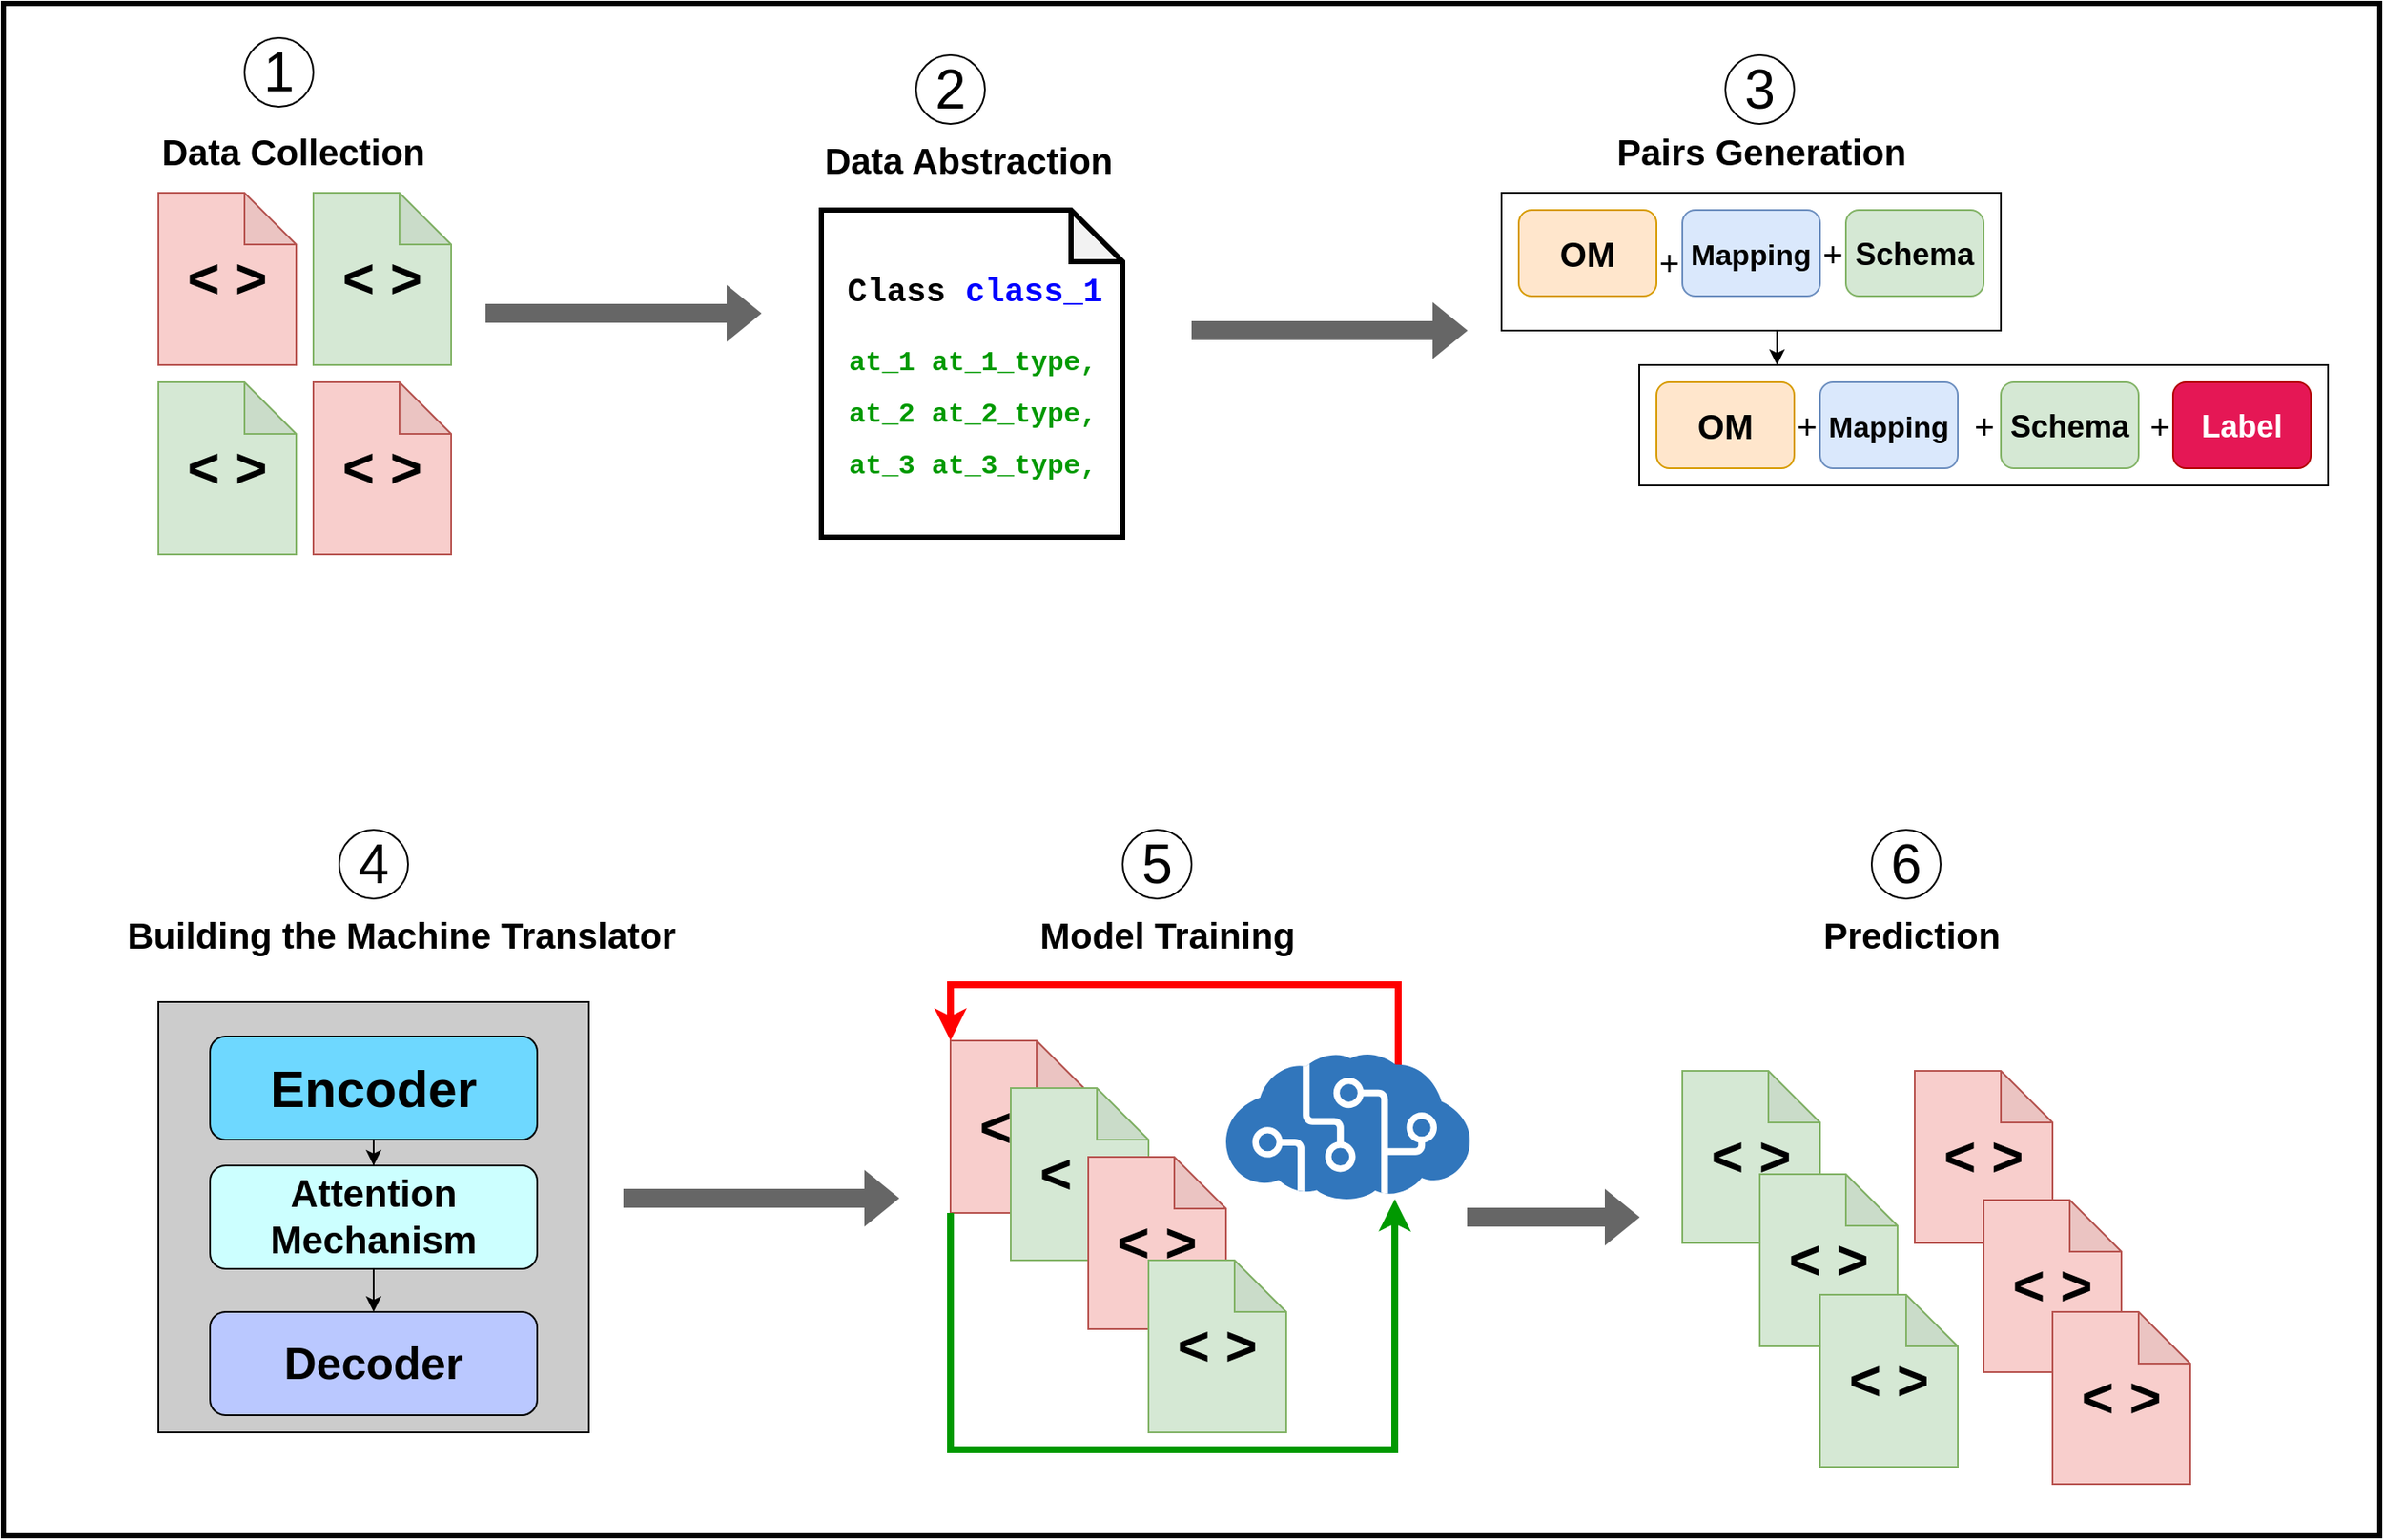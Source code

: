 <mxfile version="20.8.16" type="device"><diagram name="Page-1" id="3CIuRnJcFzyiyJEMCB2z"><mxGraphModel dx="2744" dy="1216" grid="1" gridSize="10" guides="1" tooltips="1" connect="1" arrows="1" fold="1" page="1" pageScale="1" pageWidth="850" pageHeight="1100" math="0" shadow="0"><root><mxCell id="0"/><mxCell id="1" parent="0"/><mxCell id="K8kpTa1aFKeaaSst7SHv-82" value="" style="rounded=0;whiteSpace=wrap;html=1;fontSize=26;fontColor=#FF0000;fillColor=none;strokeWidth=3;" vertex="1" parent="1"><mxGeometry x="-50" y="50" width="1380" height="890" as="geometry"/></mxCell><mxCell id="K8kpTa1aFKeaaSst7SHv-35" value="" style="whiteSpace=wrap;html=1;aspect=fixed;fontSize=26;fillColor=#CCCCCC;" vertex="1" parent="1"><mxGeometry x="40" y="630" width="250" height="250" as="geometry"/></mxCell><mxCell id="TT64yJlZD9ud8AvmyV7w-1" value="&lt;b&gt;&lt;font style=&quot;font-size: 32px;&quot;&gt;&amp;lt; &amp;gt;&lt;/font&gt;&lt;/b&gt;" style="shape=note;whiteSpace=wrap;html=1;backgroundOutline=1;darkOpacity=0.05;fillColor=#f8cecc;strokeColor=#b85450;" parent="1" vertex="1"><mxGeometry x="40" y="160" width="80" height="100" as="geometry"/></mxCell><mxCell id="TT64yJlZD9ud8AvmyV7w-2" value="&lt;b style=&quot;border-color: var(--border-color);&quot;&gt;&lt;font style=&quot;border-color: var(--border-color); font-size: 32px;&quot;&gt;&amp;lt; &amp;gt;&lt;/font&gt;&lt;/b&gt;" style="shape=note;whiteSpace=wrap;html=1;backgroundOutline=1;darkOpacity=0.05;fillColor=#d5e8d4;strokeColor=#82b366;" parent="1" vertex="1"><mxGeometry x="130" y="160" width="80" height="100" as="geometry"/></mxCell><mxCell id="TT64yJlZD9ud8AvmyV7w-3" value="&lt;b style=&quot;border-color: var(--border-color);&quot;&gt;&lt;font style=&quot;border-color: var(--border-color); font-size: 32px;&quot;&gt;&amp;lt; &amp;gt;&lt;/font&gt;&lt;/b&gt;" style="shape=note;whiteSpace=wrap;html=1;backgroundOutline=1;darkOpacity=0.05;fillColor=#d5e8d4;strokeColor=#82b366;" parent="1" vertex="1"><mxGeometry x="40" y="270" width="80" height="100" as="geometry"/></mxCell><mxCell id="TT64yJlZD9ud8AvmyV7w-4" value="&lt;b style=&quot;border-color: var(--border-color);&quot;&gt;&lt;font style=&quot;border-color: var(--border-color); font-size: 32px;&quot;&gt;&amp;lt; &amp;gt;&lt;/font&gt;&lt;/b&gt;" style="shape=note;whiteSpace=wrap;html=1;backgroundOutline=1;darkOpacity=0.05;fillColor=#f8cecc;strokeColor=#b85450;" parent="1" vertex="1"><mxGeometry x="130" y="270" width="80" height="100" as="geometry"/></mxCell><mxCell id="TT64yJlZD9ud8AvmyV7w-5" value="&lt;font size=&quot;1&quot; style=&quot;&quot;&gt;&lt;b style=&quot;font-size: 21px;&quot;&gt;Data Collection&lt;/b&gt;&lt;/font&gt;" style="text;html=1;strokeColor=none;fillColor=none;align=left;verticalAlign=middle;whiteSpace=wrap;rounded=0;fontSize=32;" parent="1" vertex="1"><mxGeometry x="40" y="125" width="200" height="15" as="geometry"/></mxCell><mxCell id="TT64yJlZD9ud8AvmyV7w-6" value="1" style="ellipse;whiteSpace=wrap;html=1;aspect=fixed;fontSize=32;" parent="1" vertex="1"><mxGeometry x="90" y="70" width="40" height="40" as="geometry"/></mxCell><mxCell id="TT64yJlZD9ud8AvmyV7w-7" value="" style="shape=flexArrow;endArrow=classic;html=1;rounded=0;fontSize=20;strokeColor=#666666;fillColor=#666666;" parent="1" edge="1"><mxGeometry width="50" height="50" relative="1" as="geometry"><mxPoint x="230" y="230" as="sourcePoint"/><mxPoint x="390" y="230" as="targetPoint"/></mxGeometry></mxCell><mxCell id="K8kpTa1aFKeaaSst7SHv-6" value="" style="shape=note;whiteSpace=wrap;html=1;backgroundOutline=1;darkOpacity=0.05;strokeWidth=3;fontSize=24;" vertex="1" parent="1"><mxGeometry x="425" y="170" width="175" height="190" as="geometry"/></mxCell><mxCell id="K8kpTa1aFKeaaSst7SHv-7" value="&lt;font size=&quot;1&quot; face=&quot;Courier New&quot; style=&quot;&quot;&gt;&lt;b style=&quot;font-size: 19px;&quot;&gt;Class &lt;font color=&quot;#0000ff&quot;&gt;class_1&lt;/font&gt;&amp;nbsp;&lt;/b&gt;&lt;/font&gt;" style="text;html=1;strokeColor=none;fillColor=none;align=center;verticalAlign=middle;whiteSpace=wrap;rounded=0;fontSize=24;" vertex="1" parent="1"><mxGeometry x="425" y="200" width="190" height="30" as="geometry"/></mxCell><mxCell id="K8kpTa1aFKeaaSst7SHv-8" value="&lt;font color=&quot;#009900&quot; face=&quot;Courier New&quot; style=&quot;font-size: 16px;&quot;&gt;&lt;b&gt;at_1 at_1_type,&lt;/b&gt;&lt;/font&gt;" style="text;html=1;strokeColor=none;fillColor=none;align=center;verticalAlign=middle;whiteSpace=wrap;rounded=0;fontSize=24;" vertex="1" parent="1"><mxGeometry x="437.5" y="240" width="150" height="30" as="geometry"/></mxCell><mxCell id="K8kpTa1aFKeaaSst7SHv-9" value="&lt;font color=&quot;#009900&quot; face=&quot;Courier New&quot; style=&quot;font-size: 16px;&quot;&gt;&lt;b&gt;at_2 at_2_type,&lt;/b&gt;&lt;/font&gt;" style="text;html=1;strokeColor=none;fillColor=none;align=center;verticalAlign=middle;whiteSpace=wrap;rounded=0;fontSize=24;" vertex="1" parent="1"><mxGeometry x="437.5" y="270" width="150" height="30" as="geometry"/></mxCell><mxCell id="K8kpTa1aFKeaaSst7SHv-10" value="&lt;font color=&quot;#009900&quot; face=&quot;Courier New&quot; style=&quot;font-size: 16px;&quot;&gt;&lt;b&gt;at_3 at_3_type,&lt;/b&gt;&lt;/font&gt;" style="text;html=1;strokeColor=none;fillColor=none;align=center;verticalAlign=middle;whiteSpace=wrap;rounded=0;fontSize=24;" vertex="1" parent="1"><mxGeometry x="437.5" y="300" width="150" height="30" as="geometry"/></mxCell><mxCell id="K8kpTa1aFKeaaSst7SHv-12" value="2" style="ellipse;whiteSpace=wrap;html=1;aspect=fixed;fontSize=32;" vertex="1" parent="1"><mxGeometry x="480" y="80" width="40" height="40" as="geometry"/></mxCell><mxCell id="K8kpTa1aFKeaaSst7SHv-13" value="&lt;font size=&quot;1&quot; style=&quot;&quot;&gt;&lt;b style=&quot;font-size: 21px;&quot;&gt;Data Abstraction&lt;/b&gt;&lt;/font&gt;" style="text;html=1;strokeColor=none;fillColor=none;align=left;verticalAlign=middle;whiteSpace=wrap;rounded=0;fontSize=32;" vertex="1" parent="1"><mxGeometry x="425" y="130" width="200" height="15" as="geometry"/></mxCell><mxCell id="K8kpTa1aFKeaaSst7SHv-14" value="" style="shape=flexArrow;endArrow=classic;html=1;rounded=0;fontSize=20;strokeColor=#666666;fillColor=#666666;" edge="1" parent="1"><mxGeometry width="50" height="50" relative="1" as="geometry"><mxPoint x="640" y="240" as="sourcePoint"/><mxPoint x="800" y="240" as="targetPoint"/></mxGeometry></mxCell><mxCell id="K8kpTa1aFKeaaSst7SHv-29" style="edgeStyle=orthogonalEdgeStyle;rounded=0;orthogonalLoop=1;jettySize=auto;html=1;exitX=0.5;exitY=1;exitDx=0;exitDy=0;entryX=0.2;entryY=0;entryDx=0;entryDy=0;entryPerimeter=0;strokeColor=#000000;fontSize=18;fillColor=#666666;strokeWidth=1;" edge="1" parent="1" source="K8kpTa1aFKeaaSst7SHv-15" target="K8kpTa1aFKeaaSst7SHv-16"><mxGeometry relative="1" as="geometry"/></mxCell><mxCell id="K8kpTa1aFKeaaSst7SHv-15" value="" style="rounded=0;whiteSpace=wrap;html=1;fontSize=20;" vertex="1" parent="1"><mxGeometry x="820" y="160" width="290" height="80" as="geometry"/></mxCell><mxCell id="K8kpTa1aFKeaaSst7SHv-16" value="" style="rounded=0;whiteSpace=wrap;html=1;fontSize=20;" vertex="1" parent="1"><mxGeometry x="900" y="260" width="400" height="70" as="geometry"/></mxCell><mxCell id="K8kpTa1aFKeaaSst7SHv-17" value="&lt;b&gt;OM&lt;/b&gt;" style="rounded=1;whiteSpace=wrap;html=1;fontSize=20;fillColor=#ffe6cc;strokeColor=#d79b00;" vertex="1" parent="1"><mxGeometry x="830" y="170" width="80" height="50" as="geometry"/></mxCell><mxCell id="K8kpTa1aFKeaaSst7SHv-18" value="&lt;font style=&quot;font-size: 17px;&quot;&gt;&lt;b&gt;Mapping&lt;/b&gt;&lt;/font&gt;" style="rounded=1;whiteSpace=wrap;html=1;fontSize=20;fillColor=#dae8fc;strokeColor=#6c8ebf;" vertex="1" parent="1"><mxGeometry x="925" y="170" width="80" height="50" as="geometry"/></mxCell><mxCell id="K8kpTa1aFKeaaSst7SHv-19" value="&lt;b&gt;&lt;font style=&quot;font-size: 18px;&quot;&gt;Schema&lt;/font&gt;&lt;/b&gt;" style="rounded=1;whiteSpace=wrap;html=1;fontSize=20;fillColor=#d5e8d4;strokeColor=#82b366;" vertex="1" parent="1"><mxGeometry x="1020" y="170" width="80" height="50" as="geometry"/></mxCell><mxCell id="K8kpTa1aFKeaaSst7SHv-20" value="+" style="text;html=1;strokeColor=none;fillColor=none;align=center;verticalAlign=middle;whiteSpace=wrap;rounded=0;fontSize=20;" vertex="1" parent="1"><mxGeometry x="910" y="190" width="15" height="20" as="geometry"/></mxCell><mxCell id="K8kpTa1aFKeaaSst7SHv-21" value="+" style="text;html=1;strokeColor=none;fillColor=none;align=center;verticalAlign=middle;whiteSpace=wrap;rounded=0;fontSize=20;" vertex="1" parent="1"><mxGeometry x="1005" y="185" width="15" height="20" as="geometry"/></mxCell><mxCell id="K8kpTa1aFKeaaSst7SHv-22" value="&lt;b&gt;OM&lt;/b&gt;" style="rounded=1;whiteSpace=wrap;html=1;fontSize=20;fillColor=#ffe6cc;strokeColor=#d79b00;" vertex="1" parent="1"><mxGeometry x="910" y="270" width="80" height="50" as="geometry"/></mxCell><mxCell id="K8kpTa1aFKeaaSst7SHv-23" value="&lt;font style=&quot;font-size: 17px;&quot;&gt;&lt;b&gt;Mapping&lt;/b&gt;&lt;/font&gt;" style="rounded=1;whiteSpace=wrap;html=1;fontSize=20;fillColor=#dae8fc;strokeColor=#6c8ebf;" vertex="1" parent="1"><mxGeometry x="1005" y="270" width="80" height="50" as="geometry"/></mxCell><mxCell id="K8kpTa1aFKeaaSst7SHv-24" value="&lt;b&gt;&lt;font style=&quot;font-size: 18px;&quot;&gt;Schema&lt;/font&gt;&lt;/b&gt;" style="rounded=1;whiteSpace=wrap;html=1;fontSize=20;fillColor=#d5e8d4;strokeColor=#82b366;" vertex="1" parent="1"><mxGeometry x="1110" y="270" width="80" height="50" as="geometry"/></mxCell><mxCell id="K8kpTa1aFKeaaSst7SHv-25" value="&lt;b&gt;&lt;font style=&quot;font-size: 18px;&quot;&gt;Label&lt;/font&gt;&lt;/b&gt;" style="rounded=1;whiteSpace=wrap;html=1;fontSize=20;fillColor=#E51755;strokeColor=#B20000;fontColor=#ffffff;" vertex="1" parent="1"><mxGeometry x="1210" y="270" width="80" height="50" as="geometry"/></mxCell><mxCell id="K8kpTa1aFKeaaSst7SHv-26" value="+" style="text;html=1;strokeColor=none;fillColor=none;align=center;verticalAlign=middle;whiteSpace=wrap;rounded=0;fontSize=20;" vertex="1" parent="1"><mxGeometry x="990" y="285" width="15" height="20" as="geometry"/></mxCell><mxCell id="K8kpTa1aFKeaaSst7SHv-27" value="+" style="text;html=1;strokeColor=none;fillColor=none;align=center;verticalAlign=middle;whiteSpace=wrap;rounded=0;fontSize=20;" vertex="1" parent="1"><mxGeometry x="1092.5" y="285" width="15" height="20" as="geometry"/></mxCell><mxCell id="K8kpTa1aFKeaaSst7SHv-28" value="+" style="text;html=1;strokeColor=none;fillColor=none;align=center;verticalAlign=middle;whiteSpace=wrap;rounded=0;fontSize=20;" vertex="1" parent="1"><mxGeometry x="1195" y="285" width="15" height="20" as="geometry"/></mxCell><mxCell id="K8kpTa1aFKeaaSst7SHv-30" value="3" style="ellipse;whiteSpace=wrap;html=1;aspect=fixed;fontSize=32;" vertex="1" parent="1"><mxGeometry x="950" y="80" width="40" height="40" as="geometry"/></mxCell><mxCell id="K8kpTa1aFKeaaSst7SHv-31" value="&lt;font size=&quot;1&quot; style=&quot;&quot;&gt;&lt;b style=&quot;font-size: 21px;&quot;&gt;Pairs Generation&lt;/b&gt;&lt;/font&gt;" style="text;html=1;strokeColor=none;fillColor=none;align=left;verticalAlign=middle;whiteSpace=wrap;rounded=0;fontSize=32;" vertex="1" parent="1"><mxGeometry x="885" y="125" width="200" height="15" as="geometry"/></mxCell><mxCell id="K8kpTa1aFKeaaSst7SHv-37" style="edgeStyle=orthogonalEdgeStyle;rounded=0;orthogonalLoop=1;jettySize=auto;html=1;entryX=0.5;entryY=0;entryDx=0;entryDy=0;strokeColor=#000000;strokeWidth=1;fontSize=26;fillColor=#666666;" edge="1" parent="1" source="K8kpTa1aFKeaaSst7SHv-32" target="K8kpTa1aFKeaaSst7SHv-34"><mxGeometry relative="1" as="geometry"/></mxCell><mxCell id="K8kpTa1aFKeaaSst7SHv-32" value="&lt;b&gt;&lt;font style=&quot;font-size: 30px;&quot;&gt;Encoder&lt;/font&gt;&lt;/b&gt;" style="rounded=1;whiteSpace=wrap;html=1;fontSize=18;fillColor=#6ED8FF;" vertex="1" parent="1"><mxGeometry x="70" y="650" width="190" height="60" as="geometry"/></mxCell><mxCell id="K8kpTa1aFKeaaSst7SHv-33" value="&lt;b&gt;&lt;font style=&quot;font-size: 26px;&quot;&gt;Decoder&lt;/font&gt;&lt;/b&gt;" style="rounded=1;whiteSpace=wrap;html=1;fontSize=18;fillColor=#BAC8FF;" vertex="1" parent="1"><mxGeometry x="70" y="810" width="190" height="60" as="geometry"/></mxCell><mxCell id="K8kpTa1aFKeaaSst7SHv-38" style="edgeStyle=orthogonalEdgeStyle;rounded=0;orthogonalLoop=1;jettySize=auto;html=1;strokeColor=#000000;strokeWidth=1;fontSize=26;fillColor=#666666;" edge="1" parent="1" source="K8kpTa1aFKeaaSst7SHv-34" target="K8kpTa1aFKeaaSst7SHv-33"><mxGeometry relative="1" as="geometry"/></mxCell><mxCell id="K8kpTa1aFKeaaSst7SHv-34" value="&lt;b&gt;&lt;font style=&quot;font-size: 22px;&quot;&gt;Attention Mechanism&lt;/font&gt;&lt;/b&gt;" style="rounded=1;whiteSpace=wrap;html=1;fontSize=18;fillColor=#CCFFFF;" vertex="1" parent="1"><mxGeometry x="70" y="725" width="190" height="60" as="geometry"/></mxCell><mxCell id="K8kpTa1aFKeaaSst7SHv-39" value="4" style="ellipse;whiteSpace=wrap;html=1;aspect=fixed;fontSize=32;" vertex="1" parent="1"><mxGeometry x="145" y="530" width="40" height="40" as="geometry"/></mxCell><mxCell id="K8kpTa1aFKeaaSst7SHv-40" value="&lt;font size=&quot;1&quot; style=&quot;&quot;&gt;&lt;b style=&quot;font-size: 21px;&quot;&gt;Building the Machine Translator&lt;/b&gt;&lt;/font&gt;" style="text;html=1;strokeColor=none;fillColor=none;align=left;verticalAlign=middle;whiteSpace=wrap;rounded=0;fontSize=32;" vertex="1" parent="1"><mxGeometry x="20" y="580" width="360" height="15" as="geometry"/></mxCell><mxCell id="K8kpTa1aFKeaaSst7SHv-47" value="&lt;font size=&quot;1&quot; style=&quot;&quot;&gt;&lt;b style=&quot;font-size: 21px;&quot;&gt;Model Training&lt;/b&gt;&lt;/font&gt;" style="text;html=1;strokeColor=none;fillColor=none;align=left;verticalAlign=middle;whiteSpace=wrap;rounded=0;fontSize=32;" vertex="1" parent="1"><mxGeometry x="550" y="580" width="180" height="15" as="geometry"/></mxCell><mxCell id="K8kpTa1aFKeaaSst7SHv-61" value="&lt;b style=&quot;border-color: var(--border-color);&quot;&gt;&lt;font style=&quot;border-color: var(--border-color); font-size: 32px;&quot;&gt;&amp;lt; &amp;gt;&lt;/font&gt;&lt;/b&gt;" style="shape=note;whiteSpace=wrap;html=1;backgroundOutline=1;darkOpacity=0.05;fillColor=#f8cecc;strokeColor=#b85450;" vertex="1" parent="1"><mxGeometry x="500" y="652.5" width="80" height="100" as="geometry"/></mxCell><mxCell id="K8kpTa1aFKeaaSst7SHv-62" value="&lt;b style=&quot;border-color: var(--border-color);&quot;&gt;&lt;font style=&quot;border-color: var(--border-color); font-size: 32px;&quot;&gt;&amp;lt; &amp;gt;&lt;/font&gt;&lt;/b&gt;" style="shape=note;whiteSpace=wrap;html=1;backgroundOutline=1;darkOpacity=0.05;fillColor=#d5e8d4;strokeColor=#82b366;" vertex="1" parent="1"><mxGeometry x="535" y="680" width="80" height="100" as="geometry"/></mxCell><mxCell id="K8kpTa1aFKeaaSst7SHv-63" value="&lt;b style=&quot;border-color: var(--border-color);&quot;&gt;&lt;font style=&quot;border-color: var(--border-color); font-size: 32px;&quot;&gt;&amp;lt; &amp;gt;&lt;/font&gt;&lt;/b&gt;" style="shape=note;whiteSpace=wrap;html=1;backgroundOutline=1;darkOpacity=0.05;fillColor=#f8cecc;strokeColor=#b85450;" vertex="1" parent="1"><mxGeometry x="580" y="720" width="80" height="100" as="geometry"/></mxCell><mxCell id="K8kpTa1aFKeaaSst7SHv-69" style="edgeStyle=orthogonalEdgeStyle;rounded=0;orthogonalLoop=1;jettySize=auto;html=1;entryX=0.692;entryY=0.994;entryDx=0;entryDy=0;entryPerimeter=0;strokeColor=#009900;strokeWidth=4;fontSize=26;fillColor=#666666;exitX=0;exitY=1;exitDx=0;exitDy=0;exitPerimeter=0;" edge="1" parent="1" source="K8kpTa1aFKeaaSst7SHv-61" target="K8kpTa1aFKeaaSst7SHv-65"><mxGeometry relative="1" as="geometry"><Array as="points"><mxPoint x="500" y="890"/><mxPoint x="758" y="890"/></Array></mxGeometry></mxCell><mxCell id="K8kpTa1aFKeaaSst7SHv-64" value="&lt;b style=&quot;border-color: var(--border-color);&quot;&gt;&lt;font style=&quot;border-color: var(--border-color); font-size: 32px;&quot;&gt;&amp;lt; &amp;gt;&lt;/font&gt;&lt;/b&gt;" style="shape=note;whiteSpace=wrap;html=1;backgroundOutline=1;darkOpacity=0.05;fillColor=#d5e8d4;strokeColor=#82b366;" vertex="1" parent="1"><mxGeometry x="615" y="780" width="80" height="100" as="geometry"/></mxCell><mxCell id="K8kpTa1aFKeaaSst7SHv-68" style="edgeStyle=orthogonalEdgeStyle;rounded=0;orthogonalLoop=1;jettySize=auto;html=1;strokeColor=#FF0000;strokeWidth=4;fontSize=26;fillColor=#e51400;entryX=0;entryY=0;entryDx=0;entryDy=0;entryPerimeter=0;fontStyle=1;fontColor=#FF0000;" edge="1" parent="1" target="K8kpTa1aFKeaaSst7SHv-61"><mxGeometry relative="1" as="geometry"><mxPoint x="760" y="670" as="sourcePoint"/><mxPoint x="530" y="640" as="targetPoint"/><Array as="points"><mxPoint x="760" y="620"/><mxPoint x="500" y="620"/></Array></mxGeometry></mxCell><mxCell id="K8kpTa1aFKeaaSst7SHv-65" value="" style="sketch=0;aspect=fixed;html=1;points=[];align=center;image;fontSize=12;image=img/lib/mscae/Cognitive_Services.svg;fillColor=#CCCCCC;" vertex="1" parent="1"><mxGeometry x="660" y="660" width="141.67" height="85" as="geometry"/></mxCell><mxCell id="K8kpTa1aFKeaaSst7SHv-70" value="5" style="ellipse;whiteSpace=wrap;html=1;aspect=fixed;fontSize=32;" vertex="1" parent="1"><mxGeometry x="600" y="530" width="40" height="40" as="geometry"/></mxCell><mxCell id="K8kpTa1aFKeaaSst7SHv-71" value="&lt;b style=&quot;border-color: var(--border-color);&quot;&gt;&lt;font style=&quot;border-color: var(--border-color); font-size: 32px;&quot;&gt;&amp;lt; &amp;gt;&lt;/font&gt;&lt;/b&gt;" style="shape=note;whiteSpace=wrap;html=1;backgroundOutline=1;darkOpacity=0.05;fillColor=#d5e8d4;strokeColor=#82b366;" vertex="1" parent="1"><mxGeometry x="925" y="670" width="80" height="100" as="geometry"/></mxCell><mxCell id="K8kpTa1aFKeaaSst7SHv-72" value="&lt;b style=&quot;border-color: var(--border-color);&quot;&gt;&lt;font style=&quot;border-color: var(--border-color); font-size: 32px;&quot;&gt;&amp;lt; &amp;gt;&lt;/font&gt;&lt;/b&gt;" style="shape=note;whiteSpace=wrap;html=1;backgroundOutline=1;darkOpacity=0.05;fillColor=#d5e8d4;strokeColor=#82b366;" vertex="1" parent="1"><mxGeometry x="970" y="730" width="80" height="100" as="geometry"/></mxCell><mxCell id="K8kpTa1aFKeaaSst7SHv-73" value="&lt;b style=&quot;border-color: var(--border-color);&quot;&gt;&lt;font style=&quot;border-color: var(--border-color); font-size: 32px;&quot;&gt;&amp;lt; &amp;gt;&lt;/font&gt;&lt;/b&gt;" style="shape=note;whiteSpace=wrap;html=1;backgroundOutline=1;darkOpacity=0.05;fillColor=#d5e8d4;strokeColor=#82b366;" vertex="1" parent="1"><mxGeometry x="1005" y="800" width="80" height="100" as="geometry"/></mxCell><mxCell id="K8kpTa1aFKeaaSst7SHv-74" value="&lt;b style=&quot;border-color: var(--border-color);&quot;&gt;&lt;font style=&quot;border-color: var(--border-color); font-size: 32px;&quot;&gt;&amp;lt; &amp;gt;&lt;/font&gt;&lt;/b&gt;" style="shape=note;whiteSpace=wrap;html=1;backgroundOutline=1;darkOpacity=0.05;fillColor=#f8cecc;strokeColor=#b85450;" vertex="1" parent="1"><mxGeometry x="1060" y="670" width="80" height="100" as="geometry"/></mxCell><mxCell id="K8kpTa1aFKeaaSst7SHv-75" value="&lt;b style=&quot;border-color: var(--border-color);&quot;&gt;&lt;font style=&quot;border-color: var(--border-color); font-size: 32px;&quot;&gt;&amp;lt; &amp;gt;&lt;/font&gt;&lt;/b&gt;" style="shape=note;whiteSpace=wrap;html=1;backgroundOutline=1;darkOpacity=0.05;fillColor=#f8cecc;strokeColor=#b85450;" vertex="1" parent="1"><mxGeometry x="1100" y="745" width="80" height="100" as="geometry"/></mxCell><mxCell id="K8kpTa1aFKeaaSst7SHv-76" value="&lt;b style=&quot;border-color: var(--border-color);&quot;&gt;&lt;font style=&quot;border-color: var(--border-color); font-size: 32px;&quot;&gt;&amp;lt; &amp;gt;&lt;/font&gt;&lt;/b&gt;" style="shape=note;whiteSpace=wrap;html=1;backgroundOutline=1;darkOpacity=0.05;fillColor=#f8cecc;strokeColor=#b85450;" vertex="1" parent="1"><mxGeometry x="1140" y="810" width="80" height="100" as="geometry"/></mxCell><mxCell id="K8kpTa1aFKeaaSst7SHv-77" value="6" style="ellipse;whiteSpace=wrap;html=1;aspect=fixed;fontSize=32;" vertex="1" parent="1"><mxGeometry x="1035" y="530" width="40" height="40" as="geometry"/></mxCell><mxCell id="K8kpTa1aFKeaaSst7SHv-78" value="&lt;font size=&quot;1&quot; style=&quot;&quot;&gt;&lt;b style=&quot;font-size: 21px;&quot;&gt;Prediction&lt;/b&gt;&lt;/font&gt;" style="text;html=1;strokeColor=none;fillColor=none;align=left;verticalAlign=middle;whiteSpace=wrap;rounded=0;fontSize=32;" vertex="1" parent="1"><mxGeometry x="1005" y="580" width="130" height="15" as="geometry"/></mxCell><mxCell id="K8kpTa1aFKeaaSst7SHv-79" value="" style="shape=flexArrow;endArrow=classic;html=1;rounded=0;fontSize=20;strokeColor=#666666;fillColor=#666666;" edge="1" parent="1"><mxGeometry width="50" height="50" relative="1" as="geometry"><mxPoint x="310" y="744" as="sourcePoint"/><mxPoint x="470" y="744" as="targetPoint"/></mxGeometry></mxCell><mxCell id="K8kpTa1aFKeaaSst7SHv-80" value="" style="shape=flexArrow;endArrow=classic;html=1;rounded=0;fontSize=20;strokeColor=#666666;fillColor=#666666;" edge="1" parent="1"><mxGeometry width="50" height="50" relative="1" as="geometry"><mxPoint x="800" y="755" as="sourcePoint"/><mxPoint x="900" y="755" as="targetPoint"/></mxGeometry></mxCell></root></mxGraphModel></diagram></mxfile>